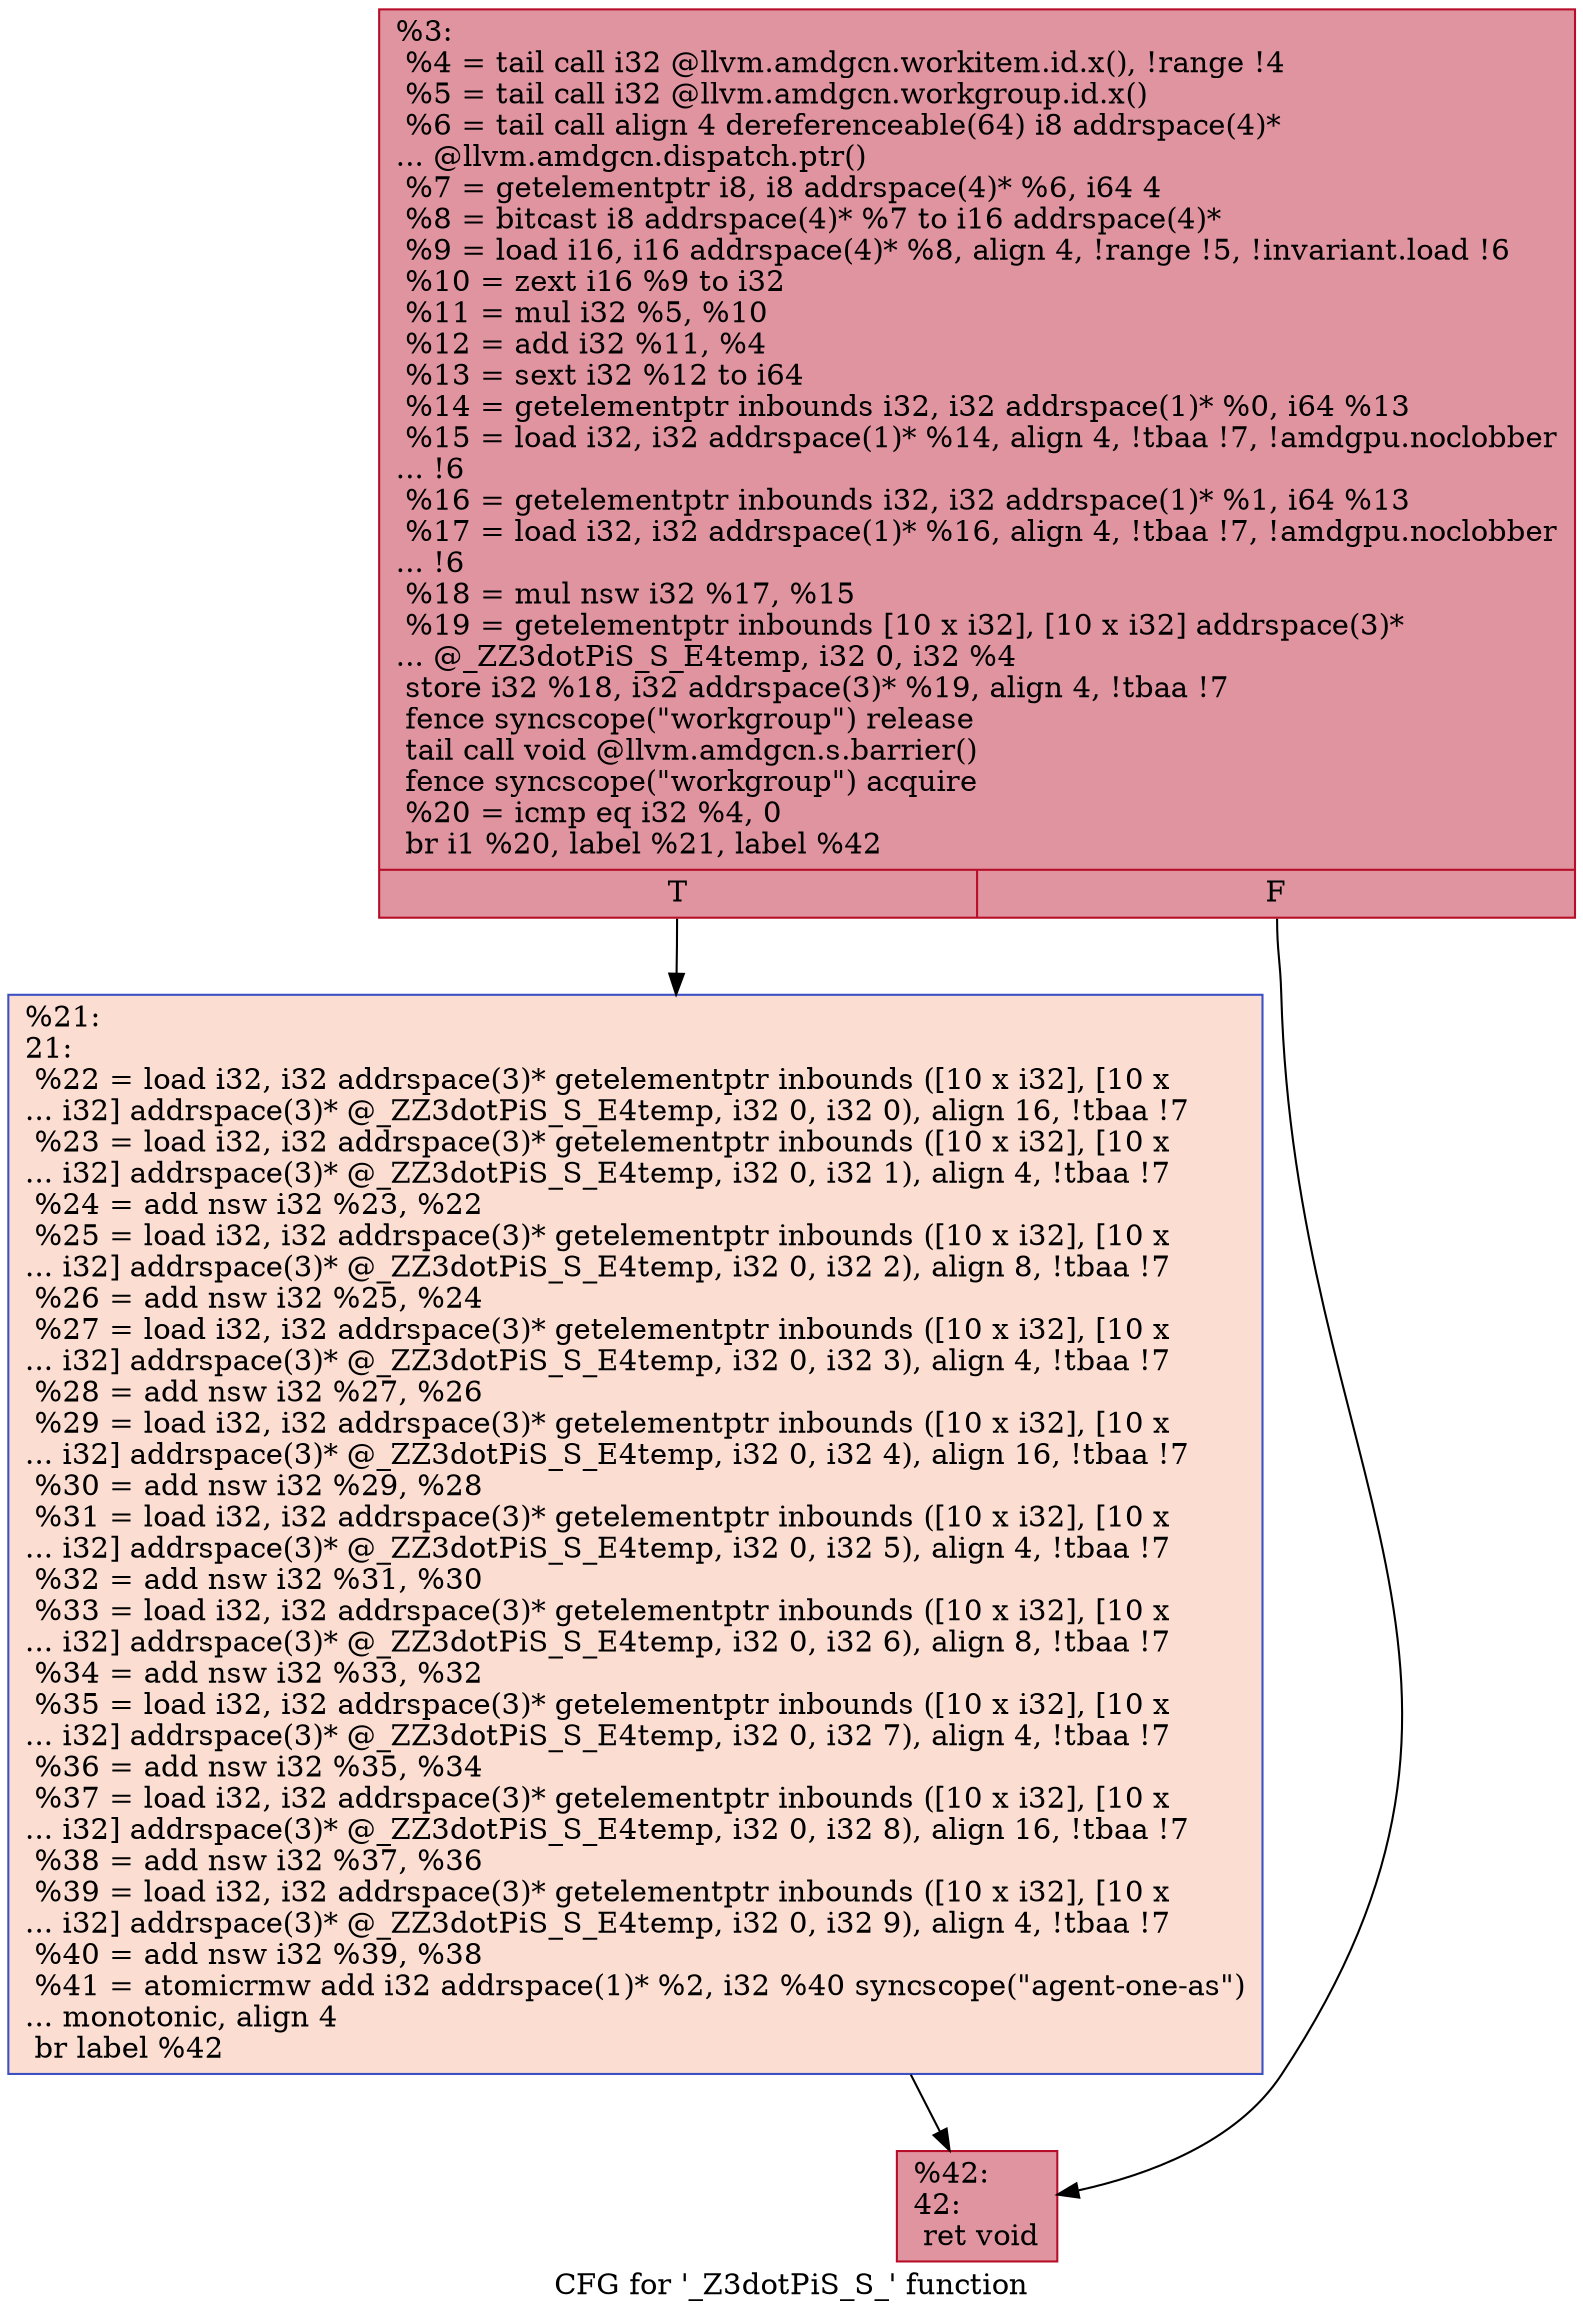 digraph "CFG for '_Z3dotPiS_S_' function" {
	label="CFG for '_Z3dotPiS_S_' function";

	Node0x5cd73f0 [shape=record,color="#b70d28ff", style=filled, fillcolor="#b70d2870",label="{%3:\l  %4 = tail call i32 @llvm.amdgcn.workitem.id.x(), !range !4\l  %5 = tail call i32 @llvm.amdgcn.workgroup.id.x()\l  %6 = tail call align 4 dereferenceable(64) i8 addrspace(4)*\l... @llvm.amdgcn.dispatch.ptr()\l  %7 = getelementptr i8, i8 addrspace(4)* %6, i64 4\l  %8 = bitcast i8 addrspace(4)* %7 to i16 addrspace(4)*\l  %9 = load i16, i16 addrspace(4)* %8, align 4, !range !5, !invariant.load !6\l  %10 = zext i16 %9 to i32\l  %11 = mul i32 %5, %10\l  %12 = add i32 %11, %4\l  %13 = sext i32 %12 to i64\l  %14 = getelementptr inbounds i32, i32 addrspace(1)* %0, i64 %13\l  %15 = load i32, i32 addrspace(1)* %14, align 4, !tbaa !7, !amdgpu.noclobber\l... !6\l  %16 = getelementptr inbounds i32, i32 addrspace(1)* %1, i64 %13\l  %17 = load i32, i32 addrspace(1)* %16, align 4, !tbaa !7, !amdgpu.noclobber\l... !6\l  %18 = mul nsw i32 %17, %15\l  %19 = getelementptr inbounds [10 x i32], [10 x i32] addrspace(3)*\l... @_ZZ3dotPiS_S_E4temp, i32 0, i32 %4\l  store i32 %18, i32 addrspace(3)* %19, align 4, !tbaa !7\l  fence syncscope(\"workgroup\") release\l  tail call void @llvm.amdgcn.s.barrier()\l  fence syncscope(\"workgroup\") acquire\l  %20 = icmp eq i32 %4, 0\l  br i1 %20, label %21, label %42\l|{<s0>T|<s1>F}}"];
	Node0x5cd73f0:s0 -> Node0x5cda920;
	Node0x5cd73f0:s1 -> Node0x5cda9b0;
	Node0x5cda920 [shape=record,color="#3d50c3ff", style=filled, fillcolor="#f7b39670",label="{%21:\l21:                                               \l  %22 = load i32, i32 addrspace(3)* getelementptr inbounds ([10 x i32], [10 x\l... i32] addrspace(3)* @_ZZ3dotPiS_S_E4temp, i32 0, i32 0), align 16, !tbaa !7\l  %23 = load i32, i32 addrspace(3)* getelementptr inbounds ([10 x i32], [10 x\l... i32] addrspace(3)* @_ZZ3dotPiS_S_E4temp, i32 0, i32 1), align 4, !tbaa !7\l  %24 = add nsw i32 %23, %22\l  %25 = load i32, i32 addrspace(3)* getelementptr inbounds ([10 x i32], [10 x\l... i32] addrspace(3)* @_ZZ3dotPiS_S_E4temp, i32 0, i32 2), align 8, !tbaa !7\l  %26 = add nsw i32 %25, %24\l  %27 = load i32, i32 addrspace(3)* getelementptr inbounds ([10 x i32], [10 x\l... i32] addrspace(3)* @_ZZ3dotPiS_S_E4temp, i32 0, i32 3), align 4, !tbaa !7\l  %28 = add nsw i32 %27, %26\l  %29 = load i32, i32 addrspace(3)* getelementptr inbounds ([10 x i32], [10 x\l... i32] addrspace(3)* @_ZZ3dotPiS_S_E4temp, i32 0, i32 4), align 16, !tbaa !7\l  %30 = add nsw i32 %29, %28\l  %31 = load i32, i32 addrspace(3)* getelementptr inbounds ([10 x i32], [10 x\l... i32] addrspace(3)* @_ZZ3dotPiS_S_E4temp, i32 0, i32 5), align 4, !tbaa !7\l  %32 = add nsw i32 %31, %30\l  %33 = load i32, i32 addrspace(3)* getelementptr inbounds ([10 x i32], [10 x\l... i32] addrspace(3)* @_ZZ3dotPiS_S_E4temp, i32 0, i32 6), align 8, !tbaa !7\l  %34 = add nsw i32 %33, %32\l  %35 = load i32, i32 addrspace(3)* getelementptr inbounds ([10 x i32], [10 x\l... i32] addrspace(3)* @_ZZ3dotPiS_S_E4temp, i32 0, i32 7), align 4, !tbaa !7\l  %36 = add nsw i32 %35, %34\l  %37 = load i32, i32 addrspace(3)* getelementptr inbounds ([10 x i32], [10 x\l... i32] addrspace(3)* @_ZZ3dotPiS_S_E4temp, i32 0, i32 8), align 16, !tbaa !7\l  %38 = add nsw i32 %37, %36\l  %39 = load i32, i32 addrspace(3)* getelementptr inbounds ([10 x i32], [10 x\l... i32] addrspace(3)* @_ZZ3dotPiS_S_E4temp, i32 0, i32 9), align 4, !tbaa !7\l  %40 = add nsw i32 %39, %38\l  %41 = atomicrmw add i32 addrspace(1)* %2, i32 %40 syncscope(\"agent-one-as\")\l... monotonic, align 4\l  br label %42\l}"];
	Node0x5cda920 -> Node0x5cda9b0;
	Node0x5cda9b0 [shape=record,color="#b70d28ff", style=filled, fillcolor="#b70d2870",label="{%42:\l42:                                               \l  ret void\l}"];
}

